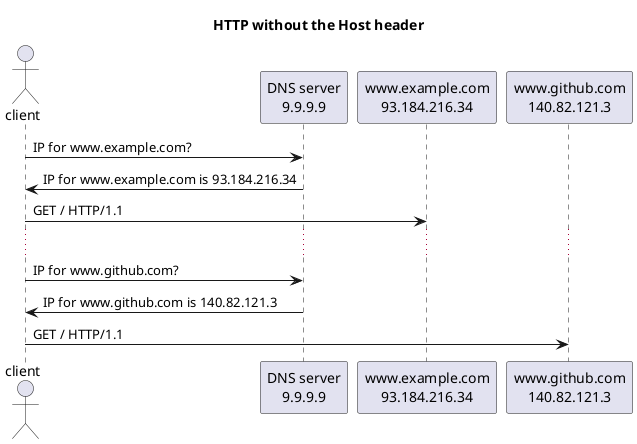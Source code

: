 @startuml

title "HTTP without the Host header"

actor client
participant "DNS server\n9.9.9.9" as dns
participant "www.example.com\n93.184.216.34" as web_server_1
participant "www.github.com\n140.82.121.3" as web_server_2

client -> dns: IP for www.example.com?
dns -> client: IP for www.example.com is 93.184.216.34
client -> web_server_1: GET / HTTP/1.1

...

client -> dns: IP for www.github.com?
dns -> client: IP for www.github.com is 140.82.121.3
client -> web_server_2: GET / HTTP/1.1
@enduml

